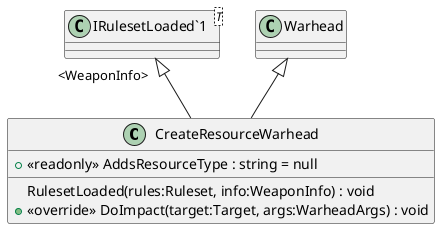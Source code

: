 @startuml
class CreateResourceWarhead {
    + <<readonly>> AddsResourceType : string = null
    RulesetLoaded(rules:Ruleset, info:WeaponInfo) : void
    + <<override>> DoImpact(target:Target, args:WarheadArgs) : void
}
class "IRulesetLoaded`1"<T> {
}
Warhead <|-- CreateResourceWarhead
"IRulesetLoaded`1" "<WeaponInfo>" <|-- CreateResourceWarhead
@enduml
